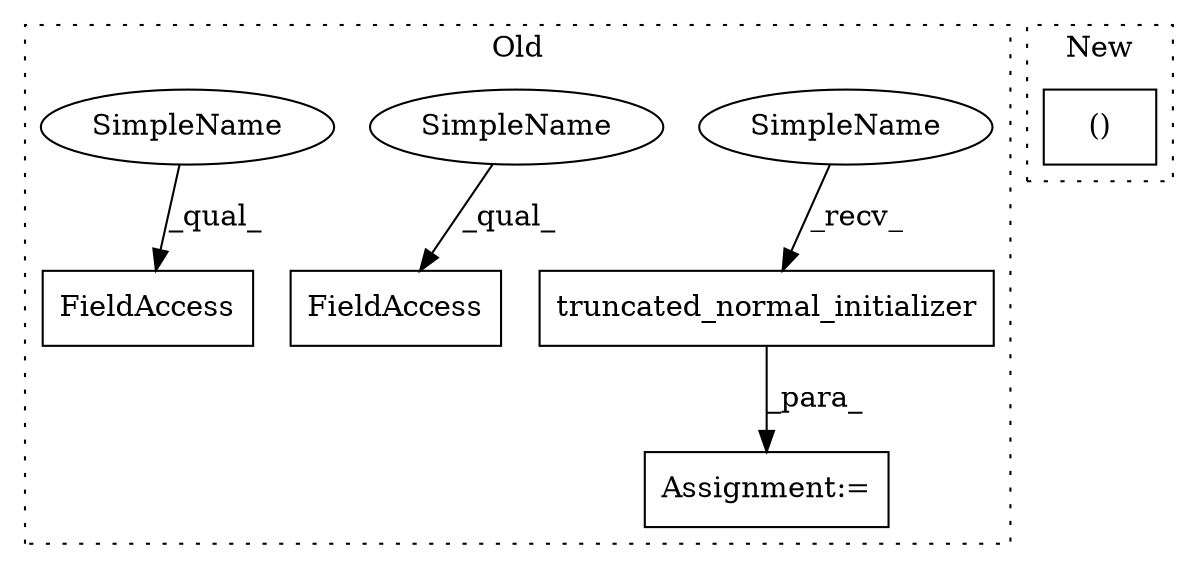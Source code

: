 digraph G {
subgraph cluster0 {
1 [label="truncated_normal_initializer" a="32" s="12586,12623" l="29,1" shape="box"];
3 [label="FieldAccess" a="22" s="12668" l="18" shape="box"];
4 [label="FieldAccess" a="22" s="12475" l="18" shape="box"];
5 [label="Assignment:=" a="7" s="12818" l="1" shape="box"];
6 [label="SimpleName" a="42" s="12575" l="10" shape="ellipse"];
7 [label="SimpleName" a="42" s="12668" l="10" shape="ellipse"];
8 [label="SimpleName" a="42" s="12475" l="10" shape="ellipse"];
label = "Old";
style="dotted";
}
subgraph cluster1 {
2 [label="()" a="106" s="12339" l="20" shape="box"];
label = "New";
style="dotted";
}
1 -> 5 [label="_para_"];
6 -> 1 [label="_recv_"];
7 -> 3 [label="_qual_"];
8 -> 4 [label="_qual_"];
}